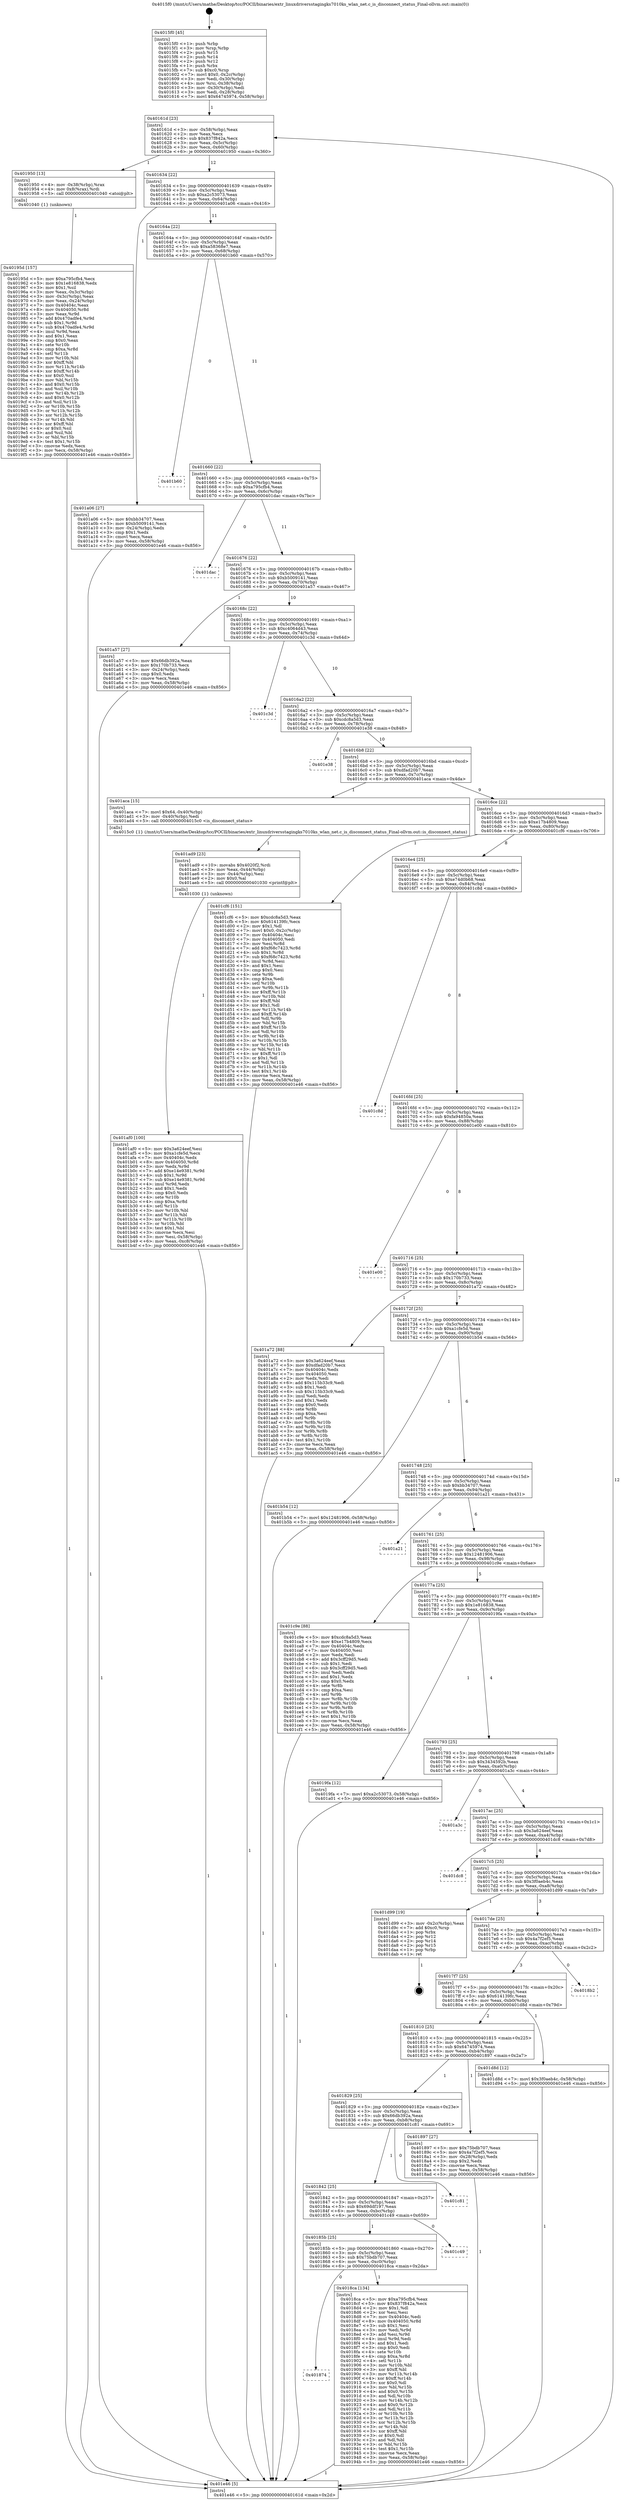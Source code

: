 digraph "0x4015f0" {
  label = "0x4015f0 (/mnt/c/Users/mathe/Desktop/tcc/POCII/binaries/extr_linuxdriversstagingks7010ks_wlan_net.c_is_disconnect_status_Final-ollvm.out::main(0))"
  labelloc = "t"
  node[shape=record]

  Entry [label="",width=0.3,height=0.3,shape=circle,fillcolor=black,style=filled]
  "0x40161d" [label="{
     0x40161d [23]\l
     | [instrs]\l
     &nbsp;&nbsp;0x40161d \<+3\>: mov -0x58(%rbp),%eax\l
     &nbsp;&nbsp;0x401620 \<+2\>: mov %eax,%ecx\l
     &nbsp;&nbsp;0x401622 \<+6\>: sub $0x837f842a,%ecx\l
     &nbsp;&nbsp;0x401628 \<+3\>: mov %eax,-0x5c(%rbp)\l
     &nbsp;&nbsp;0x40162b \<+3\>: mov %ecx,-0x60(%rbp)\l
     &nbsp;&nbsp;0x40162e \<+6\>: je 0000000000401950 \<main+0x360\>\l
  }"]
  "0x401950" [label="{
     0x401950 [13]\l
     | [instrs]\l
     &nbsp;&nbsp;0x401950 \<+4\>: mov -0x38(%rbp),%rax\l
     &nbsp;&nbsp;0x401954 \<+4\>: mov 0x8(%rax),%rdi\l
     &nbsp;&nbsp;0x401958 \<+5\>: call 0000000000401040 \<atoi@plt\>\l
     | [calls]\l
     &nbsp;&nbsp;0x401040 \{1\} (unknown)\l
  }"]
  "0x401634" [label="{
     0x401634 [22]\l
     | [instrs]\l
     &nbsp;&nbsp;0x401634 \<+5\>: jmp 0000000000401639 \<main+0x49\>\l
     &nbsp;&nbsp;0x401639 \<+3\>: mov -0x5c(%rbp),%eax\l
     &nbsp;&nbsp;0x40163c \<+5\>: sub $0xa2c53073,%eax\l
     &nbsp;&nbsp;0x401641 \<+3\>: mov %eax,-0x64(%rbp)\l
     &nbsp;&nbsp;0x401644 \<+6\>: je 0000000000401a06 \<main+0x416\>\l
  }"]
  Exit [label="",width=0.3,height=0.3,shape=circle,fillcolor=black,style=filled,peripheries=2]
  "0x401a06" [label="{
     0x401a06 [27]\l
     | [instrs]\l
     &nbsp;&nbsp;0x401a06 \<+5\>: mov $0xbb34707,%eax\l
     &nbsp;&nbsp;0x401a0b \<+5\>: mov $0xb5009141,%ecx\l
     &nbsp;&nbsp;0x401a10 \<+3\>: mov -0x24(%rbp),%edx\l
     &nbsp;&nbsp;0x401a13 \<+3\>: cmp $0x1,%edx\l
     &nbsp;&nbsp;0x401a16 \<+3\>: cmovl %ecx,%eax\l
     &nbsp;&nbsp;0x401a19 \<+3\>: mov %eax,-0x58(%rbp)\l
     &nbsp;&nbsp;0x401a1c \<+5\>: jmp 0000000000401e46 \<main+0x856\>\l
  }"]
  "0x40164a" [label="{
     0x40164a [22]\l
     | [instrs]\l
     &nbsp;&nbsp;0x40164a \<+5\>: jmp 000000000040164f \<main+0x5f\>\l
     &nbsp;&nbsp;0x40164f \<+3\>: mov -0x5c(%rbp),%eax\l
     &nbsp;&nbsp;0x401652 \<+5\>: sub $0xa58368e7,%eax\l
     &nbsp;&nbsp;0x401657 \<+3\>: mov %eax,-0x68(%rbp)\l
     &nbsp;&nbsp;0x40165a \<+6\>: je 0000000000401b60 \<main+0x570\>\l
  }"]
  "0x401af0" [label="{
     0x401af0 [100]\l
     | [instrs]\l
     &nbsp;&nbsp;0x401af0 \<+5\>: mov $0x3a624eef,%esi\l
     &nbsp;&nbsp;0x401af5 \<+5\>: mov $0xa1cfe5d,%ecx\l
     &nbsp;&nbsp;0x401afa \<+7\>: mov 0x40404c,%edx\l
     &nbsp;&nbsp;0x401b01 \<+8\>: mov 0x404050,%r8d\l
     &nbsp;&nbsp;0x401b09 \<+3\>: mov %edx,%r9d\l
     &nbsp;&nbsp;0x401b0c \<+7\>: add $0xe14e9381,%r9d\l
     &nbsp;&nbsp;0x401b13 \<+4\>: sub $0x1,%r9d\l
     &nbsp;&nbsp;0x401b17 \<+7\>: sub $0xe14e9381,%r9d\l
     &nbsp;&nbsp;0x401b1e \<+4\>: imul %r9d,%edx\l
     &nbsp;&nbsp;0x401b22 \<+3\>: and $0x1,%edx\l
     &nbsp;&nbsp;0x401b25 \<+3\>: cmp $0x0,%edx\l
     &nbsp;&nbsp;0x401b28 \<+4\>: sete %r10b\l
     &nbsp;&nbsp;0x401b2c \<+4\>: cmp $0xa,%r8d\l
     &nbsp;&nbsp;0x401b30 \<+4\>: setl %r11b\l
     &nbsp;&nbsp;0x401b34 \<+3\>: mov %r10b,%bl\l
     &nbsp;&nbsp;0x401b37 \<+3\>: and %r11b,%bl\l
     &nbsp;&nbsp;0x401b3a \<+3\>: xor %r11b,%r10b\l
     &nbsp;&nbsp;0x401b3d \<+3\>: or %r10b,%bl\l
     &nbsp;&nbsp;0x401b40 \<+3\>: test $0x1,%bl\l
     &nbsp;&nbsp;0x401b43 \<+3\>: cmovne %ecx,%esi\l
     &nbsp;&nbsp;0x401b46 \<+3\>: mov %esi,-0x58(%rbp)\l
     &nbsp;&nbsp;0x401b49 \<+6\>: mov %eax,-0xc8(%rbp)\l
     &nbsp;&nbsp;0x401b4f \<+5\>: jmp 0000000000401e46 \<main+0x856\>\l
  }"]
  "0x401b60" [label="{
     0x401b60\l
  }", style=dashed]
  "0x401660" [label="{
     0x401660 [22]\l
     | [instrs]\l
     &nbsp;&nbsp;0x401660 \<+5\>: jmp 0000000000401665 \<main+0x75\>\l
     &nbsp;&nbsp;0x401665 \<+3\>: mov -0x5c(%rbp),%eax\l
     &nbsp;&nbsp;0x401668 \<+5\>: sub $0xa795cfb4,%eax\l
     &nbsp;&nbsp;0x40166d \<+3\>: mov %eax,-0x6c(%rbp)\l
     &nbsp;&nbsp;0x401670 \<+6\>: je 0000000000401dac \<main+0x7bc\>\l
  }"]
  "0x401ad9" [label="{
     0x401ad9 [23]\l
     | [instrs]\l
     &nbsp;&nbsp;0x401ad9 \<+10\>: movabs $0x4020f2,%rdi\l
     &nbsp;&nbsp;0x401ae3 \<+3\>: mov %eax,-0x44(%rbp)\l
     &nbsp;&nbsp;0x401ae6 \<+3\>: mov -0x44(%rbp),%esi\l
     &nbsp;&nbsp;0x401ae9 \<+2\>: mov $0x0,%al\l
     &nbsp;&nbsp;0x401aeb \<+5\>: call 0000000000401030 \<printf@plt\>\l
     | [calls]\l
     &nbsp;&nbsp;0x401030 \{1\} (unknown)\l
  }"]
  "0x401dac" [label="{
     0x401dac\l
  }", style=dashed]
  "0x401676" [label="{
     0x401676 [22]\l
     | [instrs]\l
     &nbsp;&nbsp;0x401676 \<+5\>: jmp 000000000040167b \<main+0x8b\>\l
     &nbsp;&nbsp;0x40167b \<+3\>: mov -0x5c(%rbp),%eax\l
     &nbsp;&nbsp;0x40167e \<+5\>: sub $0xb5009141,%eax\l
     &nbsp;&nbsp;0x401683 \<+3\>: mov %eax,-0x70(%rbp)\l
     &nbsp;&nbsp;0x401686 \<+6\>: je 0000000000401a57 \<main+0x467\>\l
  }"]
  "0x40195d" [label="{
     0x40195d [157]\l
     | [instrs]\l
     &nbsp;&nbsp;0x40195d \<+5\>: mov $0xa795cfb4,%ecx\l
     &nbsp;&nbsp;0x401962 \<+5\>: mov $0x1e816838,%edx\l
     &nbsp;&nbsp;0x401967 \<+3\>: mov $0x1,%sil\l
     &nbsp;&nbsp;0x40196a \<+3\>: mov %eax,-0x3c(%rbp)\l
     &nbsp;&nbsp;0x40196d \<+3\>: mov -0x3c(%rbp),%eax\l
     &nbsp;&nbsp;0x401970 \<+3\>: mov %eax,-0x24(%rbp)\l
     &nbsp;&nbsp;0x401973 \<+7\>: mov 0x40404c,%eax\l
     &nbsp;&nbsp;0x40197a \<+8\>: mov 0x404050,%r8d\l
     &nbsp;&nbsp;0x401982 \<+3\>: mov %eax,%r9d\l
     &nbsp;&nbsp;0x401985 \<+7\>: add $0x470adfe4,%r9d\l
     &nbsp;&nbsp;0x40198c \<+4\>: sub $0x1,%r9d\l
     &nbsp;&nbsp;0x401990 \<+7\>: sub $0x470adfe4,%r9d\l
     &nbsp;&nbsp;0x401997 \<+4\>: imul %r9d,%eax\l
     &nbsp;&nbsp;0x40199b \<+3\>: and $0x1,%eax\l
     &nbsp;&nbsp;0x40199e \<+3\>: cmp $0x0,%eax\l
     &nbsp;&nbsp;0x4019a1 \<+4\>: sete %r10b\l
     &nbsp;&nbsp;0x4019a5 \<+4\>: cmp $0xa,%r8d\l
     &nbsp;&nbsp;0x4019a9 \<+4\>: setl %r11b\l
     &nbsp;&nbsp;0x4019ad \<+3\>: mov %r10b,%bl\l
     &nbsp;&nbsp;0x4019b0 \<+3\>: xor $0xff,%bl\l
     &nbsp;&nbsp;0x4019b3 \<+3\>: mov %r11b,%r14b\l
     &nbsp;&nbsp;0x4019b6 \<+4\>: xor $0xff,%r14b\l
     &nbsp;&nbsp;0x4019ba \<+4\>: xor $0x0,%sil\l
     &nbsp;&nbsp;0x4019be \<+3\>: mov %bl,%r15b\l
     &nbsp;&nbsp;0x4019c1 \<+4\>: and $0x0,%r15b\l
     &nbsp;&nbsp;0x4019c5 \<+3\>: and %sil,%r10b\l
     &nbsp;&nbsp;0x4019c8 \<+3\>: mov %r14b,%r12b\l
     &nbsp;&nbsp;0x4019cb \<+4\>: and $0x0,%r12b\l
     &nbsp;&nbsp;0x4019cf \<+3\>: and %sil,%r11b\l
     &nbsp;&nbsp;0x4019d2 \<+3\>: or %r10b,%r15b\l
     &nbsp;&nbsp;0x4019d5 \<+3\>: or %r11b,%r12b\l
     &nbsp;&nbsp;0x4019d8 \<+3\>: xor %r12b,%r15b\l
     &nbsp;&nbsp;0x4019db \<+3\>: or %r14b,%bl\l
     &nbsp;&nbsp;0x4019de \<+3\>: xor $0xff,%bl\l
     &nbsp;&nbsp;0x4019e1 \<+4\>: or $0x0,%sil\l
     &nbsp;&nbsp;0x4019e5 \<+3\>: and %sil,%bl\l
     &nbsp;&nbsp;0x4019e8 \<+3\>: or %bl,%r15b\l
     &nbsp;&nbsp;0x4019eb \<+4\>: test $0x1,%r15b\l
     &nbsp;&nbsp;0x4019ef \<+3\>: cmovne %edx,%ecx\l
     &nbsp;&nbsp;0x4019f2 \<+3\>: mov %ecx,-0x58(%rbp)\l
     &nbsp;&nbsp;0x4019f5 \<+5\>: jmp 0000000000401e46 \<main+0x856\>\l
  }"]
  "0x401a57" [label="{
     0x401a57 [27]\l
     | [instrs]\l
     &nbsp;&nbsp;0x401a57 \<+5\>: mov $0x66db392a,%eax\l
     &nbsp;&nbsp;0x401a5c \<+5\>: mov $0x170b733,%ecx\l
     &nbsp;&nbsp;0x401a61 \<+3\>: mov -0x24(%rbp),%edx\l
     &nbsp;&nbsp;0x401a64 \<+3\>: cmp $0x0,%edx\l
     &nbsp;&nbsp;0x401a67 \<+3\>: cmove %ecx,%eax\l
     &nbsp;&nbsp;0x401a6a \<+3\>: mov %eax,-0x58(%rbp)\l
     &nbsp;&nbsp;0x401a6d \<+5\>: jmp 0000000000401e46 \<main+0x856\>\l
  }"]
  "0x40168c" [label="{
     0x40168c [22]\l
     | [instrs]\l
     &nbsp;&nbsp;0x40168c \<+5\>: jmp 0000000000401691 \<main+0xa1\>\l
     &nbsp;&nbsp;0x401691 \<+3\>: mov -0x5c(%rbp),%eax\l
     &nbsp;&nbsp;0x401694 \<+5\>: sub $0xc4064d43,%eax\l
     &nbsp;&nbsp;0x401699 \<+3\>: mov %eax,-0x74(%rbp)\l
     &nbsp;&nbsp;0x40169c \<+6\>: je 0000000000401c3d \<main+0x64d\>\l
  }"]
  "0x401874" [label="{
     0x401874\l
  }", style=dashed]
  "0x401c3d" [label="{
     0x401c3d\l
  }", style=dashed]
  "0x4016a2" [label="{
     0x4016a2 [22]\l
     | [instrs]\l
     &nbsp;&nbsp;0x4016a2 \<+5\>: jmp 00000000004016a7 \<main+0xb7\>\l
     &nbsp;&nbsp;0x4016a7 \<+3\>: mov -0x5c(%rbp),%eax\l
     &nbsp;&nbsp;0x4016aa \<+5\>: sub $0xcdc8a5d3,%eax\l
     &nbsp;&nbsp;0x4016af \<+3\>: mov %eax,-0x78(%rbp)\l
     &nbsp;&nbsp;0x4016b2 \<+6\>: je 0000000000401e38 \<main+0x848\>\l
  }"]
  "0x4018ca" [label="{
     0x4018ca [134]\l
     | [instrs]\l
     &nbsp;&nbsp;0x4018ca \<+5\>: mov $0xa795cfb4,%eax\l
     &nbsp;&nbsp;0x4018cf \<+5\>: mov $0x837f842a,%ecx\l
     &nbsp;&nbsp;0x4018d4 \<+2\>: mov $0x1,%dl\l
     &nbsp;&nbsp;0x4018d6 \<+2\>: xor %esi,%esi\l
     &nbsp;&nbsp;0x4018d8 \<+7\>: mov 0x40404c,%edi\l
     &nbsp;&nbsp;0x4018df \<+8\>: mov 0x404050,%r8d\l
     &nbsp;&nbsp;0x4018e7 \<+3\>: sub $0x1,%esi\l
     &nbsp;&nbsp;0x4018ea \<+3\>: mov %edi,%r9d\l
     &nbsp;&nbsp;0x4018ed \<+3\>: add %esi,%r9d\l
     &nbsp;&nbsp;0x4018f0 \<+4\>: imul %r9d,%edi\l
     &nbsp;&nbsp;0x4018f4 \<+3\>: and $0x1,%edi\l
     &nbsp;&nbsp;0x4018f7 \<+3\>: cmp $0x0,%edi\l
     &nbsp;&nbsp;0x4018fa \<+4\>: sete %r10b\l
     &nbsp;&nbsp;0x4018fe \<+4\>: cmp $0xa,%r8d\l
     &nbsp;&nbsp;0x401902 \<+4\>: setl %r11b\l
     &nbsp;&nbsp;0x401906 \<+3\>: mov %r10b,%bl\l
     &nbsp;&nbsp;0x401909 \<+3\>: xor $0xff,%bl\l
     &nbsp;&nbsp;0x40190c \<+3\>: mov %r11b,%r14b\l
     &nbsp;&nbsp;0x40190f \<+4\>: xor $0xff,%r14b\l
     &nbsp;&nbsp;0x401913 \<+3\>: xor $0x0,%dl\l
     &nbsp;&nbsp;0x401916 \<+3\>: mov %bl,%r15b\l
     &nbsp;&nbsp;0x401919 \<+4\>: and $0x0,%r15b\l
     &nbsp;&nbsp;0x40191d \<+3\>: and %dl,%r10b\l
     &nbsp;&nbsp;0x401920 \<+3\>: mov %r14b,%r12b\l
     &nbsp;&nbsp;0x401923 \<+4\>: and $0x0,%r12b\l
     &nbsp;&nbsp;0x401927 \<+3\>: and %dl,%r11b\l
     &nbsp;&nbsp;0x40192a \<+3\>: or %r10b,%r15b\l
     &nbsp;&nbsp;0x40192d \<+3\>: or %r11b,%r12b\l
     &nbsp;&nbsp;0x401930 \<+3\>: xor %r12b,%r15b\l
     &nbsp;&nbsp;0x401933 \<+3\>: or %r14b,%bl\l
     &nbsp;&nbsp;0x401936 \<+3\>: xor $0xff,%bl\l
     &nbsp;&nbsp;0x401939 \<+3\>: or $0x0,%dl\l
     &nbsp;&nbsp;0x40193c \<+2\>: and %dl,%bl\l
     &nbsp;&nbsp;0x40193e \<+3\>: or %bl,%r15b\l
     &nbsp;&nbsp;0x401941 \<+4\>: test $0x1,%r15b\l
     &nbsp;&nbsp;0x401945 \<+3\>: cmovne %ecx,%eax\l
     &nbsp;&nbsp;0x401948 \<+3\>: mov %eax,-0x58(%rbp)\l
     &nbsp;&nbsp;0x40194b \<+5\>: jmp 0000000000401e46 \<main+0x856\>\l
  }"]
  "0x401e38" [label="{
     0x401e38\l
  }", style=dashed]
  "0x4016b8" [label="{
     0x4016b8 [22]\l
     | [instrs]\l
     &nbsp;&nbsp;0x4016b8 \<+5\>: jmp 00000000004016bd \<main+0xcd\>\l
     &nbsp;&nbsp;0x4016bd \<+3\>: mov -0x5c(%rbp),%eax\l
     &nbsp;&nbsp;0x4016c0 \<+5\>: sub $0xdfad20b7,%eax\l
     &nbsp;&nbsp;0x4016c5 \<+3\>: mov %eax,-0x7c(%rbp)\l
     &nbsp;&nbsp;0x4016c8 \<+6\>: je 0000000000401aca \<main+0x4da\>\l
  }"]
  "0x40185b" [label="{
     0x40185b [25]\l
     | [instrs]\l
     &nbsp;&nbsp;0x40185b \<+5\>: jmp 0000000000401860 \<main+0x270\>\l
     &nbsp;&nbsp;0x401860 \<+3\>: mov -0x5c(%rbp),%eax\l
     &nbsp;&nbsp;0x401863 \<+5\>: sub $0x75bdb707,%eax\l
     &nbsp;&nbsp;0x401868 \<+6\>: mov %eax,-0xc0(%rbp)\l
     &nbsp;&nbsp;0x40186e \<+6\>: je 00000000004018ca \<main+0x2da\>\l
  }"]
  "0x401aca" [label="{
     0x401aca [15]\l
     | [instrs]\l
     &nbsp;&nbsp;0x401aca \<+7\>: movl $0x64,-0x40(%rbp)\l
     &nbsp;&nbsp;0x401ad1 \<+3\>: mov -0x40(%rbp),%edi\l
     &nbsp;&nbsp;0x401ad4 \<+5\>: call 00000000004015c0 \<is_disconnect_status\>\l
     | [calls]\l
     &nbsp;&nbsp;0x4015c0 \{1\} (/mnt/c/Users/mathe/Desktop/tcc/POCII/binaries/extr_linuxdriversstagingks7010ks_wlan_net.c_is_disconnect_status_Final-ollvm.out::is_disconnect_status)\l
  }"]
  "0x4016ce" [label="{
     0x4016ce [22]\l
     | [instrs]\l
     &nbsp;&nbsp;0x4016ce \<+5\>: jmp 00000000004016d3 \<main+0xe3\>\l
     &nbsp;&nbsp;0x4016d3 \<+3\>: mov -0x5c(%rbp),%eax\l
     &nbsp;&nbsp;0x4016d6 \<+5\>: sub $0xe17b4809,%eax\l
     &nbsp;&nbsp;0x4016db \<+3\>: mov %eax,-0x80(%rbp)\l
     &nbsp;&nbsp;0x4016de \<+6\>: je 0000000000401cf6 \<main+0x706\>\l
  }"]
  "0x401c49" [label="{
     0x401c49\l
  }", style=dashed]
  "0x401cf6" [label="{
     0x401cf6 [151]\l
     | [instrs]\l
     &nbsp;&nbsp;0x401cf6 \<+5\>: mov $0xcdc8a5d3,%eax\l
     &nbsp;&nbsp;0x401cfb \<+5\>: mov $0x614139fc,%ecx\l
     &nbsp;&nbsp;0x401d00 \<+2\>: mov $0x1,%dl\l
     &nbsp;&nbsp;0x401d02 \<+7\>: movl $0x0,-0x2c(%rbp)\l
     &nbsp;&nbsp;0x401d09 \<+7\>: mov 0x40404c,%esi\l
     &nbsp;&nbsp;0x401d10 \<+7\>: mov 0x404050,%edi\l
     &nbsp;&nbsp;0x401d17 \<+3\>: mov %esi,%r8d\l
     &nbsp;&nbsp;0x401d1a \<+7\>: add $0xf68c7423,%r8d\l
     &nbsp;&nbsp;0x401d21 \<+4\>: sub $0x1,%r8d\l
     &nbsp;&nbsp;0x401d25 \<+7\>: sub $0xf68c7423,%r8d\l
     &nbsp;&nbsp;0x401d2c \<+4\>: imul %r8d,%esi\l
     &nbsp;&nbsp;0x401d30 \<+3\>: and $0x1,%esi\l
     &nbsp;&nbsp;0x401d33 \<+3\>: cmp $0x0,%esi\l
     &nbsp;&nbsp;0x401d36 \<+4\>: sete %r9b\l
     &nbsp;&nbsp;0x401d3a \<+3\>: cmp $0xa,%edi\l
     &nbsp;&nbsp;0x401d3d \<+4\>: setl %r10b\l
     &nbsp;&nbsp;0x401d41 \<+3\>: mov %r9b,%r11b\l
     &nbsp;&nbsp;0x401d44 \<+4\>: xor $0xff,%r11b\l
     &nbsp;&nbsp;0x401d48 \<+3\>: mov %r10b,%bl\l
     &nbsp;&nbsp;0x401d4b \<+3\>: xor $0xff,%bl\l
     &nbsp;&nbsp;0x401d4e \<+3\>: xor $0x1,%dl\l
     &nbsp;&nbsp;0x401d51 \<+3\>: mov %r11b,%r14b\l
     &nbsp;&nbsp;0x401d54 \<+4\>: and $0xff,%r14b\l
     &nbsp;&nbsp;0x401d58 \<+3\>: and %dl,%r9b\l
     &nbsp;&nbsp;0x401d5b \<+3\>: mov %bl,%r15b\l
     &nbsp;&nbsp;0x401d5e \<+4\>: and $0xff,%r15b\l
     &nbsp;&nbsp;0x401d62 \<+3\>: and %dl,%r10b\l
     &nbsp;&nbsp;0x401d65 \<+3\>: or %r9b,%r14b\l
     &nbsp;&nbsp;0x401d68 \<+3\>: or %r10b,%r15b\l
     &nbsp;&nbsp;0x401d6b \<+3\>: xor %r15b,%r14b\l
     &nbsp;&nbsp;0x401d6e \<+3\>: or %bl,%r11b\l
     &nbsp;&nbsp;0x401d71 \<+4\>: xor $0xff,%r11b\l
     &nbsp;&nbsp;0x401d75 \<+3\>: or $0x1,%dl\l
     &nbsp;&nbsp;0x401d78 \<+3\>: and %dl,%r11b\l
     &nbsp;&nbsp;0x401d7b \<+3\>: or %r11b,%r14b\l
     &nbsp;&nbsp;0x401d7e \<+4\>: test $0x1,%r14b\l
     &nbsp;&nbsp;0x401d82 \<+3\>: cmovne %ecx,%eax\l
     &nbsp;&nbsp;0x401d85 \<+3\>: mov %eax,-0x58(%rbp)\l
     &nbsp;&nbsp;0x401d88 \<+5\>: jmp 0000000000401e46 \<main+0x856\>\l
  }"]
  "0x4016e4" [label="{
     0x4016e4 [25]\l
     | [instrs]\l
     &nbsp;&nbsp;0x4016e4 \<+5\>: jmp 00000000004016e9 \<main+0xf9\>\l
     &nbsp;&nbsp;0x4016e9 \<+3\>: mov -0x5c(%rbp),%eax\l
     &nbsp;&nbsp;0x4016ec \<+5\>: sub $0xe74d0b68,%eax\l
     &nbsp;&nbsp;0x4016f1 \<+6\>: mov %eax,-0x84(%rbp)\l
     &nbsp;&nbsp;0x4016f7 \<+6\>: je 0000000000401c8d \<main+0x69d\>\l
  }"]
  "0x401842" [label="{
     0x401842 [25]\l
     | [instrs]\l
     &nbsp;&nbsp;0x401842 \<+5\>: jmp 0000000000401847 \<main+0x257\>\l
     &nbsp;&nbsp;0x401847 \<+3\>: mov -0x5c(%rbp),%eax\l
     &nbsp;&nbsp;0x40184a \<+5\>: sub $0x69ddf197,%eax\l
     &nbsp;&nbsp;0x40184f \<+6\>: mov %eax,-0xbc(%rbp)\l
     &nbsp;&nbsp;0x401855 \<+6\>: je 0000000000401c49 \<main+0x659\>\l
  }"]
  "0x401c8d" [label="{
     0x401c8d\l
  }", style=dashed]
  "0x4016fd" [label="{
     0x4016fd [25]\l
     | [instrs]\l
     &nbsp;&nbsp;0x4016fd \<+5\>: jmp 0000000000401702 \<main+0x112\>\l
     &nbsp;&nbsp;0x401702 \<+3\>: mov -0x5c(%rbp),%eax\l
     &nbsp;&nbsp;0x401705 \<+5\>: sub $0xfa94850a,%eax\l
     &nbsp;&nbsp;0x40170a \<+6\>: mov %eax,-0x88(%rbp)\l
     &nbsp;&nbsp;0x401710 \<+6\>: je 0000000000401e00 \<main+0x810\>\l
  }"]
  "0x401c81" [label="{
     0x401c81\l
  }", style=dashed]
  "0x401e00" [label="{
     0x401e00\l
  }", style=dashed]
  "0x401716" [label="{
     0x401716 [25]\l
     | [instrs]\l
     &nbsp;&nbsp;0x401716 \<+5\>: jmp 000000000040171b \<main+0x12b\>\l
     &nbsp;&nbsp;0x40171b \<+3\>: mov -0x5c(%rbp),%eax\l
     &nbsp;&nbsp;0x40171e \<+5\>: sub $0x170b733,%eax\l
     &nbsp;&nbsp;0x401723 \<+6\>: mov %eax,-0x8c(%rbp)\l
     &nbsp;&nbsp;0x401729 \<+6\>: je 0000000000401a72 \<main+0x482\>\l
  }"]
  "0x4015f0" [label="{
     0x4015f0 [45]\l
     | [instrs]\l
     &nbsp;&nbsp;0x4015f0 \<+1\>: push %rbp\l
     &nbsp;&nbsp;0x4015f1 \<+3\>: mov %rsp,%rbp\l
     &nbsp;&nbsp;0x4015f4 \<+2\>: push %r15\l
     &nbsp;&nbsp;0x4015f6 \<+2\>: push %r14\l
     &nbsp;&nbsp;0x4015f8 \<+2\>: push %r12\l
     &nbsp;&nbsp;0x4015fa \<+1\>: push %rbx\l
     &nbsp;&nbsp;0x4015fb \<+7\>: sub $0xc0,%rsp\l
     &nbsp;&nbsp;0x401602 \<+7\>: movl $0x0,-0x2c(%rbp)\l
     &nbsp;&nbsp;0x401609 \<+3\>: mov %edi,-0x30(%rbp)\l
     &nbsp;&nbsp;0x40160c \<+4\>: mov %rsi,-0x38(%rbp)\l
     &nbsp;&nbsp;0x401610 \<+3\>: mov -0x30(%rbp),%edi\l
     &nbsp;&nbsp;0x401613 \<+3\>: mov %edi,-0x28(%rbp)\l
     &nbsp;&nbsp;0x401616 \<+7\>: movl $0x64745974,-0x58(%rbp)\l
  }"]
  "0x401a72" [label="{
     0x401a72 [88]\l
     | [instrs]\l
     &nbsp;&nbsp;0x401a72 \<+5\>: mov $0x3a624eef,%eax\l
     &nbsp;&nbsp;0x401a77 \<+5\>: mov $0xdfad20b7,%ecx\l
     &nbsp;&nbsp;0x401a7c \<+7\>: mov 0x40404c,%edx\l
     &nbsp;&nbsp;0x401a83 \<+7\>: mov 0x404050,%esi\l
     &nbsp;&nbsp;0x401a8a \<+2\>: mov %edx,%edi\l
     &nbsp;&nbsp;0x401a8c \<+6\>: add $0x115b33c9,%edi\l
     &nbsp;&nbsp;0x401a92 \<+3\>: sub $0x1,%edi\l
     &nbsp;&nbsp;0x401a95 \<+6\>: sub $0x115b33c9,%edi\l
     &nbsp;&nbsp;0x401a9b \<+3\>: imul %edi,%edx\l
     &nbsp;&nbsp;0x401a9e \<+3\>: and $0x1,%edx\l
     &nbsp;&nbsp;0x401aa1 \<+3\>: cmp $0x0,%edx\l
     &nbsp;&nbsp;0x401aa4 \<+4\>: sete %r8b\l
     &nbsp;&nbsp;0x401aa8 \<+3\>: cmp $0xa,%esi\l
     &nbsp;&nbsp;0x401aab \<+4\>: setl %r9b\l
     &nbsp;&nbsp;0x401aaf \<+3\>: mov %r8b,%r10b\l
     &nbsp;&nbsp;0x401ab2 \<+3\>: and %r9b,%r10b\l
     &nbsp;&nbsp;0x401ab5 \<+3\>: xor %r9b,%r8b\l
     &nbsp;&nbsp;0x401ab8 \<+3\>: or %r8b,%r10b\l
     &nbsp;&nbsp;0x401abb \<+4\>: test $0x1,%r10b\l
     &nbsp;&nbsp;0x401abf \<+3\>: cmovne %ecx,%eax\l
     &nbsp;&nbsp;0x401ac2 \<+3\>: mov %eax,-0x58(%rbp)\l
     &nbsp;&nbsp;0x401ac5 \<+5\>: jmp 0000000000401e46 \<main+0x856\>\l
  }"]
  "0x40172f" [label="{
     0x40172f [25]\l
     | [instrs]\l
     &nbsp;&nbsp;0x40172f \<+5\>: jmp 0000000000401734 \<main+0x144\>\l
     &nbsp;&nbsp;0x401734 \<+3\>: mov -0x5c(%rbp),%eax\l
     &nbsp;&nbsp;0x401737 \<+5\>: sub $0xa1cfe5d,%eax\l
     &nbsp;&nbsp;0x40173c \<+6\>: mov %eax,-0x90(%rbp)\l
     &nbsp;&nbsp;0x401742 \<+6\>: je 0000000000401b54 \<main+0x564\>\l
  }"]
  "0x401e46" [label="{
     0x401e46 [5]\l
     | [instrs]\l
     &nbsp;&nbsp;0x401e46 \<+5\>: jmp 000000000040161d \<main+0x2d\>\l
  }"]
  "0x401b54" [label="{
     0x401b54 [12]\l
     | [instrs]\l
     &nbsp;&nbsp;0x401b54 \<+7\>: movl $0x12481906,-0x58(%rbp)\l
     &nbsp;&nbsp;0x401b5b \<+5\>: jmp 0000000000401e46 \<main+0x856\>\l
  }"]
  "0x401748" [label="{
     0x401748 [25]\l
     | [instrs]\l
     &nbsp;&nbsp;0x401748 \<+5\>: jmp 000000000040174d \<main+0x15d\>\l
     &nbsp;&nbsp;0x40174d \<+3\>: mov -0x5c(%rbp),%eax\l
     &nbsp;&nbsp;0x401750 \<+5\>: sub $0xbb34707,%eax\l
     &nbsp;&nbsp;0x401755 \<+6\>: mov %eax,-0x94(%rbp)\l
     &nbsp;&nbsp;0x40175b \<+6\>: je 0000000000401a21 \<main+0x431\>\l
  }"]
  "0x401829" [label="{
     0x401829 [25]\l
     | [instrs]\l
     &nbsp;&nbsp;0x401829 \<+5\>: jmp 000000000040182e \<main+0x23e\>\l
     &nbsp;&nbsp;0x40182e \<+3\>: mov -0x5c(%rbp),%eax\l
     &nbsp;&nbsp;0x401831 \<+5\>: sub $0x66db392a,%eax\l
     &nbsp;&nbsp;0x401836 \<+6\>: mov %eax,-0xb8(%rbp)\l
     &nbsp;&nbsp;0x40183c \<+6\>: je 0000000000401c81 \<main+0x691\>\l
  }"]
  "0x401a21" [label="{
     0x401a21\l
  }", style=dashed]
  "0x401761" [label="{
     0x401761 [25]\l
     | [instrs]\l
     &nbsp;&nbsp;0x401761 \<+5\>: jmp 0000000000401766 \<main+0x176\>\l
     &nbsp;&nbsp;0x401766 \<+3\>: mov -0x5c(%rbp),%eax\l
     &nbsp;&nbsp;0x401769 \<+5\>: sub $0x12481906,%eax\l
     &nbsp;&nbsp;0x40176e \<+6\>: mov %eax,-0x98(%rbp)\l
     &nbsp;&nbsp;0x401774 \<+6\>: je 0000000000401c9e \<main+0x6ae\>\l
  }"]
  "0x401897" [label="{
     0x401897 [27]\l
     | [instrs]\l
     &nbsp;&nbsp;0x401897 \<+5\>: mov $0x75bdb707,%eax\l
     &nbsp;&nbsp;0x40189c \<+5\>: mov $0x4a7f2ef5,%ecx\l
     &nbsp;&nbsp;0x4018a1 \<+3\>: mov -0x28(%rbp),%edx\l
     &nbsp;&nbsp;0x4018a4 \<+3\>: cmp $0x2,%edx\l
     &nbsp;&nbsp;0x4018a7 \<+3\>: cmovne %ecx,%eax\l
     &nbsp;&nbsp;0x4018aa \<+3\>: mov %eax,-0x58(%rbp)\l
     &nbsp;&nbsp;0x4018ad \<+5\>: jmp 0000000000401e46 \<main+0x856\>\l
  }"]
  "0x401c9e" [label="{
     0x401c9e [88]\l
     | [instrs]\l
     &nbsp;&nbsp;0x401c9e \<+5\>: mov $0xcdc8a5d3,%eax\l
     &nbsp;&nbsp;0x401ca3 \<+5\>: mov $0xe17b4809,%ecx\l
     &nbsp;&nbsp;0x401ca8 \<+7\>: mov 0x40404c,%edx\l
     &nbsp;&nbsp;0x401caf \<+7\>: mov 0x404050,%esi\l
     &nbsp;&nbsp;0x401cb6 \<+2\>: mov %edx,%edi\l
     &nbsp;&nbsp;0x401cb8 \<+6\>: add $0x3cff29d5,%edi\l
     &nbsp;&nbsp;0x401cbe \<+3\>: sub $0x1,%edi\l
     &nbsp;&nbsp;0x401cc1 \<+6\>: sub $0x3cff29d5,%edi\l
     &nbsp;&nbsp;0x401cc7 \<+3\>: imul %edi,%edx\l
     &nbsp;&nbsp;0x401cca \<+3\>: and $0x1,%edx\l
     &nbsp;&nbsp;0x401ccd \<+3\>: cmp $0x0,%edx\l
     &nbsp;&nbsp;0x401cd0 \<+4\>: sete %r8b\l
     &nbsp;&nbsp;0x401cd4 \<+3\>: cmp $0xa,%esi\l
     &nbsp;&nbsp;0x401cd7 \<+4\>: setl %r9b\l
     &nbsp;&nbsp;0x401cdb \<+3\>: mov %r8b,%r10b\l
     &nbsp;&nbsp;0x401cde \<+3\>: and %r9b,%r10b\l
     &nbsp;&nbsp;0x401ce1 \<+3\>: xor %r9b,%r8b\l
     &nbsp;&nbsp;0x401ce4 \<+3\>: or %r8b,%r10b\l
     &nbsp;&nbsp;0x401ce7 \<+4\>: test $0x1,%r10b\l
     &nbsp;&nbsp;0x401ceb \<+3\>: cmovne %ecx,%eax\l
     &nbsp;&nbsp;0x401cee \<+3\>: mov %eax,-0x58(%rbp)\l
     &nbsp;&nbsp;0x401cf1 \<+5\>: jmp 0000000000401e46 \<main+0x856\>\l
  }"]
  "0x40177a" [label="{
     0x40177a [25]\l
     | [instrs]\l
     &nbsp;&nbsp;0x40177a \<+5\>: jmp 000000000040177f \<main+0x18f\>\l
     &nbsp;&nbsp;0x40177f \<+3\>: mov -0x5c(%rbp),%eax\l
     &nbsp;&nbsp;0x401782 \<+5\>: sub $0x1e816838,%eax\l
     &nbsp;&nbsp;0x401787 \<+6\>: mov %eax,-0x9c(%rbp)\l
     &nbsp;&nbsp;0x40178d \<+6\>: je 00000000004019fa \<main+0x40a\>\l
  }"]
  "0x401810" [label="{
     0x401810 [25]\l
     | [instrs]\l
     &nbsp;&nbsp;0x401810 \<+5\>: jmp 0000000000401815 \<main+0x225\>\l
     &nbsp;&nbsp;0x401815 \<+3\>: mov -0x5c(%rbp),%eax\l
     &nbsp;&nbsp;0x401818 \<+5\>: sub $0x64745974,%eax\l
     &nbsp;&nbsp;0x40181d \<+6\>: mov %eax,-0xb4(%rbp)\l
     &nbsp;&nbsp;0x401823 \<+6\>: je 0000000000401897 \<main+0x2a7\>\l
  }"]
  "0x4019fa" [label="{
     0x4019fa [12]\l
     | [instrs]\l
     &nbsp;&nbsp;0x4019fa \<+7\>: movl $0xa2c53073,-0x58(%rbp)\l
     &nbsp;&nbsp;0x401a01 \<+5\>: jmp 0000000000401e46 \<main+0x856\>\l
  }"]
  "0x401793" [label="{
     0x401793 [25]\l
     | [instrs]\l
     &nbsp;&nbsp;0x401793 \<+5\>: jmp 0000000000401798 \<main+0x1a8\>\l
     &nbsp;&nbsp;0x401798 \<+3\>: mov -0x5c(%rbp),%eax\l
     &nbsp;&nbsp;0x40179b \<+5\>: sub $0x3434592b,%eax\l
     &nbsp;&nbsp;0x4017a0 \<+6\>: mov %eax,-0xa0(%rbp)\l
     &nbsp;&nbsp;0x4017a6 \<+6\>: je 0000000000401a3c \<main+0x44c\>\l
  }"]
  "0x401d8d" [label="{
     0x401d8d [12]\l
     | [instrs]\l
     &nbsp;&nbsp;0x401d8d \<+7\>: movl $0x3f0aeb4c,-0x58(%rbp)\l
     &nbsp;&nbsp;0x401d94 \<+5\>: jmp 0000000000401e46 \<main+0x856\>\l
  }"]
  "0x401a3c" [label="{
     0x401a3c\l
  }", style=dashed]
  "0x4017ac" [label="{
     0x4017ac [25]\l
     | [instrs]\l
     &nbsp;&nbsp;0x4017ac \<+5\>: jmp 00000000004017b1 \<main+0x1c1\>\l
     &nbsp;&nbsp;0x4017b1 \<+3\>: mov -0x5c(%rbp),%eax\l
     &nbsp;&nbsp;0x4017b4 \<+5\>: sub $0x3a624eef,%eax\l
     &nbsp;&nbsp;0x4017b9 \<+6\>: mov %eax,-0xa4(%rbp)\l
     &nbsp;&nbsp;0x4017bf \<+6\>: je 0000000000401dc8 \<main+0x7d8\>\l
  }"]
  "0x4017f7" [label="{
     0x4017f7 [25]\l
     | [instrs]\l
     &nbsp;&nbsp;0x4017f7 \<+5\>: jmp 00000000004017fc \<main+0x20c\>\l
     &nbsp;&nbsp;0x4017fc \<+3\>: mov -0x5c(%rbp),%eax\l
     &nbsp;&nbsp;0x4017ff \<+5\>: sub $0x614139fc,%eax\l
     &nbsp;&nbsp;0x401804 \<+6\>: mov %eax,-0xb0(%rbp)\l
     &nbsp;&nbsp;0x40180a \<+6\>: je 0000000000401d8d \<main+0x79d\>\l
  }"]
  "0x401dc8" [label="{
     0x401dc8\l
  }", style=dashed]
  "0x4017c5" [label="{
     0x4017c5 [25]\l
     | [instrs]\l
     &nbsp;&nbsp;0x4017c5 \<+5\>: jmp 00000000004017ca \<main+0x1da\>\l
     &nbsp;&nbsp;0x4017ca \<+3\>: mov -0x5c(%rbp),%eax\l
     &nbsp;&nbsp;0x4017cd \<+5\>: sub $0x3f0aeb4c,%eax\l
     &nbsp;&nbsp;0x4017d2 \<+6\>: mov %eax,-0xa8(%rbp)\l
     &nbsp;&nbsp;0x4017d8 \<+6\>: je 0000000000401d99 \<main+0x7a9\>\l
  }"]
  "0x4018b2" [label="{
     0x4018b2\l
  }", style=dashed]
  "0x401d99" [label="{
     0x401d99 [19]\l
     | [instrs]\l
     &nbsp;&nbsp;0x401d99 \<+3\>: mov -0x2c(%rbp),%eax\l
     &nbsp;&nbsp;0x401d9c \<+7\>: add $0xc0,%rsp\l
     &nbsp;&nbsp;0x401da3 \<+1\>: pop %rbx\l
     &nbsp;&nbsp;0x401da4 \<+2\>: pop %r12\l
     &nbsp;&nbsp;0x401da6 \<+2\>: pop %r14\l
     &nbsp;&nbsp;0x401da8 \<+2\>: pop %r15\l
     &nbsp;&nbsp;0x401daa \<+1\>: pop %rbp\l
     &nbsp;&nbsp;0x401dab \<+1\>: ret\l
  }"]
  "0x4017de" [label="{
     0x4017de [25]\l
     | [instrs]\l
     &nbsp;&nbsp;0x4017de \<+5\>: jmp 00000000004017e3 \<main+0x1f3\>\l
     &nbsp;&nbsp;0x4017e3 \<+3\>: mov -0x5c(%rbp),%eax\l
     &nbsp;&nbsp;0x4017e6 \<+5\>: sub $0x4a7f2ef5,%eax\l
     &nbsp;&nbsp;0x4017eb \<+6\>: mov %eax,-0xac(%rbp)\l
     &nbsp;&nbsp;0x4017f1 \<+6\>: je 00000000004018b2 \<main+0x2c2\>\l
  }"]
  Entry -> "0x4015f0" [label=" 1"]
  "0x40161d" -> "0x401950" [label=" 1"]
  "0x40161d" -> "0x401634" [label=" 12"]
  "0x401d99" -> Exit [label=" 1"]
  "0x401634" -> "0x401a06" [label=" 1"]
  "0x401634" -> "0x40164a" [label=" 11"]
  "0x401d8d" -> "0x401e46" [label=" 1"]
  "0x40164a" -> "0x401b60" [label=" 0"]
  "0x40164a" -> "0x401660" [label=" 11"]
  "0x401cf6" -> "0x401e46" [label=" 1"]
  "0x401660" -> "0x401dac" [label=" 0"]
  "0x401660" -> "0x401676" [label=" 11"]
  "0x401c9e" -> "0x401e46" [label=" 1"]
  "0x401676" -> "0x401a57" [label=" 1"]
  "0x401676" -> "0x40168c" [label=" 10"]
  "0x401b54" -> "0x401e46" [label=" 1"]
  "0x40168c" -> "0x401c3d" [label=" 0"]
  "0x40168c" -> "0x4016a2" [label=" 10"]
  "0x401af0" -> "0x401e46" [label=" 1"]
  "0x4016a2" -> "0x401e38" [label=" 0"]
  "0x4016a2" -> "0x4016b8" [label=" 10"]
  "0x401ad9" -> "0x401af0" [label=" 1"]
  "0x4016b8" -> "0x401aca" [label=" 1"]
  "0x4016b8" -> "0x4016ce" [label=" 9"]
  "0x401a72" -> "0x401e46" [label=" 1"]
  "0x4016ce" -> "0x401cf6" [label=" 1"]
  "0x4016ce" -> "0x4016e4" [label=" 8"]
  "0x401a57" -> "0x401e46" [label=" 1"]
  "0x4016e4" -> "0x401c8d" [label=" 0"]
  "0x4016e4" -> "0x4016fd" [label=" 8"]
  "0x4019fa" -> "0x401e46" [label=" 1"]
  "0x4016fd" -> "0x401e00" [label=" 0"]
  "0x4016fd" -> "0x401716" [label=" 8"]
  "0x40195d" -> "0x401e46" [label=" 1"]
  "0x401716" -> "0x401a72" [label=" 1"]
  "0x401716" -> "0x40172f" [label=" 7"]
  "0x4018ca" -> "0x401e46" [label=" 1"]
  "0x40172f" -> "0x401b54" [label=" 1"]
  "0x40172f" -> "0x401748" [label=" 6"]
  "0x40185b" -> "0x401874" [label=" 0"]
  "0x401748" -> "0x401a21" [label=" 0"]
  "0x401748" -> "0x401761" [label=" 6"]
  "0x40185b" -> "0x4018ca" [label=" 1"]
  "0x401761" -> "0x401c9e" [label=" 1"]
  "0x401761" -> "0x40177a" [label=" 5"]
  "0x401aca" -> "0x401ad9" [label=" 1"]
  "0x40177a" -> "0x4019fa" [label=" 1"]
  "0x40177a" -> "0x401793" [label=" 4"]
  "0x401842" -> "0x401c49" [label=" 0"]
  "0x401793" -> "0x401a3c" [label=" 0"]
  "0x401793" -> "0x4017ac" [label=" 4"]
  "0x401a06" -> "0x401e46" [label=" 1"]
  "0x4017ac" -> "0x401dc8" [label=" 0"]
  "0x4017ac" -> "0x4017c5" [label=" 4"]
  "0x401829" -> "0x401c81" [label=" 0"]
  "0x4017c5" -> "0x401d99" [label=" 1"]
  "0x4017c5" -> "0x4017de" [label=" 3"]
  "0x401950" -> "0x40195d" [label=" 1"]
  "0x4017de" -> "0x4018b2" [label=" 0"]
  "0x4017de" -> "0x4017f7" [label=" 3"]
  "0x401829" -> "0x401842" [label=" 1"]
  "0x4017f7" -> "0x401d8d" [label=" 1"]
  "0x4017f7" -> "0x401810" [label=" 2"]
  "0x401842" -> "0x40185b" [label=" 1"]
  "0x401810" -> "0x401897" [label=" 1"]
  "0x401810" -> "0x401829" [label=" 1"]
  "0x401897" -> "0x401e46" [label=" 1"]
  "0x4015f0" -> "0x40161d" [label=" 1"]
  "0x401e46" -> "0x40161d" [label=" 12"]
}
